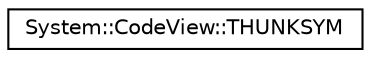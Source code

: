 digraph G
{
  edge [fontname="Helvetica",fontsize="10",labelfontname="Helvetica",labelfontsize="10"];
  node [fontname="Helvetica",fontsize="10",shape=record];
  rankdir="LR";
  Node1 [label="System::CodeView::THUNKSYM",height=0.2,width=0.4,color="black", fillcolor="white", style="filled",URL="$struct_system_1_1_code_view_1_1_t_h_u_n_k_s_y_m.html"];
}
